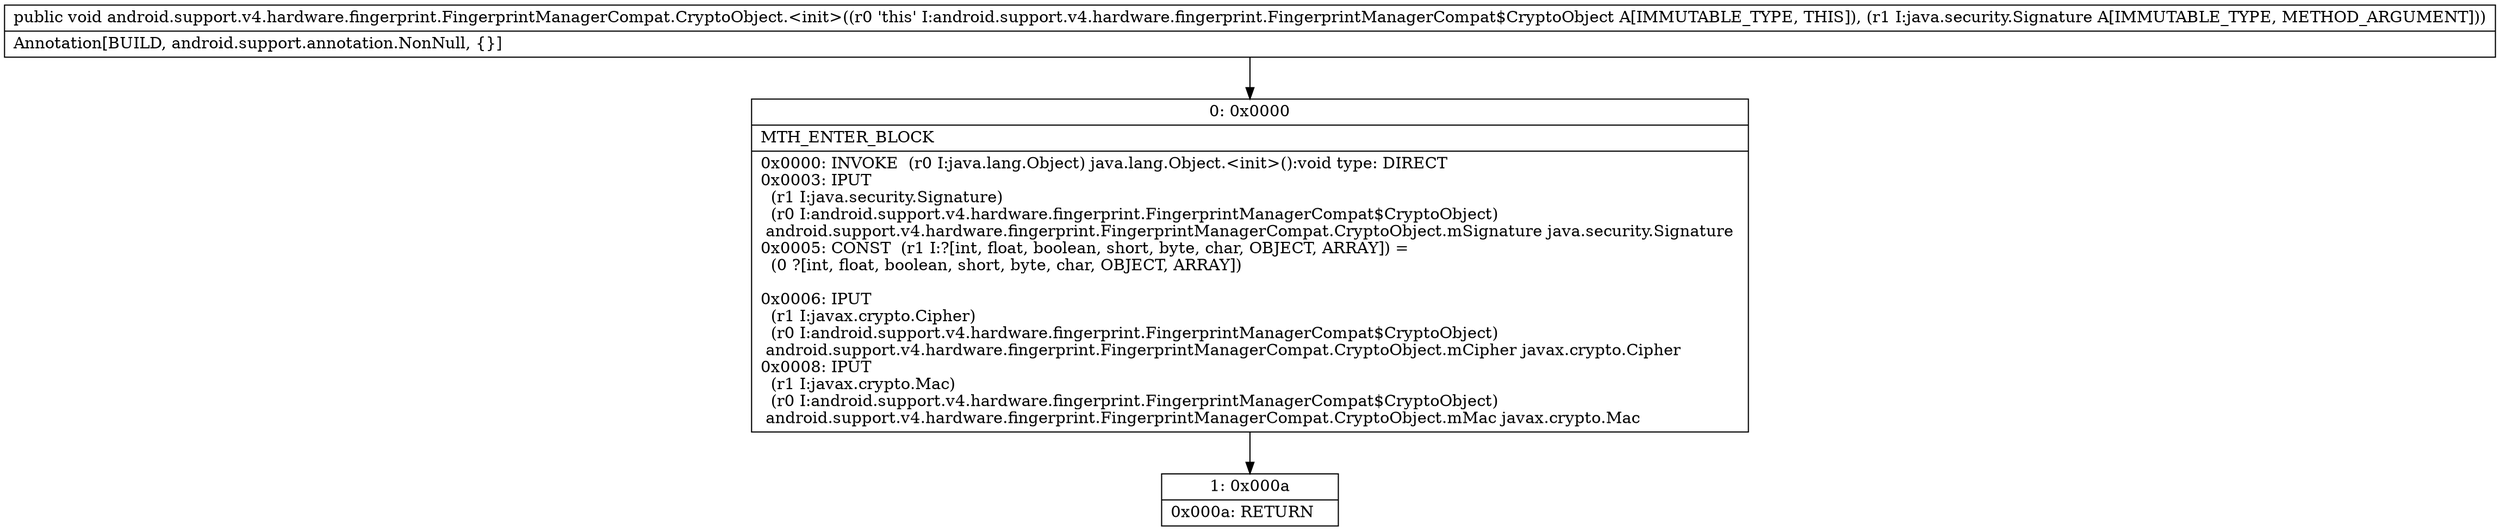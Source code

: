 digraph "CFG forandroid.support.v4.hardware.fingerprint.FingerprintManagerCompat.CryptoObject.\<init\>(Ljava\/security\/Signature;)V" {
Node_0 [shape=record,label="{0\:\ 0x0000|MTH_ENTER_BLOCK\l|0x0000: INVOKE  (r0 I:java.lang.Object) java.lang.Object.\<init\>():void type: DIRECT \l0x0003: IPUT  \l  (r1 I:java.security.Signature)\l  (r0 I:android.support.v4.hardware.fingerprint.FingerprintManagerCompat$CryptoObject)\l android.support.v4.hardware.fingerprint.FingerprintManagerCompat.CryptoObject.mSignature java.security.Signature \l0x0005: CONST  (r1 I:?[int, float, boolean, short, byte, char, OBJECT, ARRAY]) = \l  (0 ?[int, float, boolean, short, byte, char, OBJECT, ARRAY])\l \l0x0006: IPUT  \l  (r1 I:javax.crypto.Cipher)\l  (r0 I:android.support.v4.hardware.fingerprint.FingerprintManagerCompat$CryptoObject)\l android.support.v4.hardware.fingerprint.FingerprintManagerCompat.CryptoObject.mCipher javax.crypto.Cipher \l0x0008: IPUT  \l  (r1 I:javax.crypto.Mac)\l  (r0 I:android.support.v4.hardware.fingerprint.FingerprintManagerCompat$CryptoObject)\l android.support.v4.hardware.fingerprint.FingerprintManagerCompat.CryptoObject.mMac javax.crypto.Mac \l}"];
Node_1 [shape=record,label="{1\:\ 0x000a|0x000a: RETURN   \l}"];
MethodNode[shape=record,label="{public void android.support.v4.hardware.fingerprint.FingerprintManagerCompat.CryptoObject.\<init\>((r0 'this' I:android.support.v4.hardware.fingerprint.FingerprintManagerCompat$CryptoObject A[IMMUTABLE_TYPE, THIS]), (r1 I:java.security.Signature A[IMMUTABLE_TYPE, METHOD_ARGUMENT]))  | Annotation[BUILD, android.support.annotation.NonNull, \{\}]\l}"];
MethodNode -> Node_0;
Node_0 -> Node_1;
}

